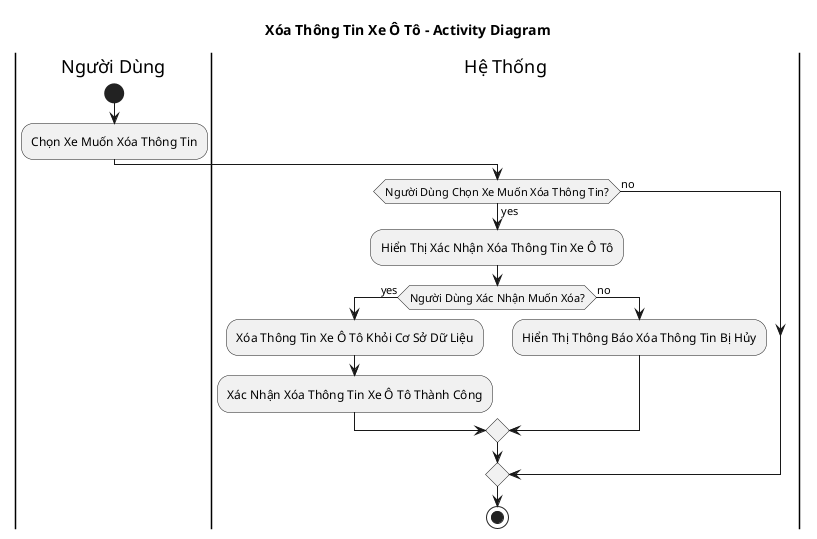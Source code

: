 @startuml
title Xóa Thông Tin Xe Ô Tô - Activity Diagram

|Người Dùng|
start
:Chọn Xe Muốn Xóa Thông Tin;
|Hệ Thống|
if (Người Dùng Chọn Xe Muốn Xóa Thông Tin?) then (yes)
  :Hiển Thị Xác Nhận Xóa Thông Tin Xe Ô Tô;
  if (Người Dùng Xác Nhận Muốn Xóa?) then (yes)
    :Xóa Thông Tin Xe Ô Tô Khỏi Cơ Sở Dữ Liệu;
    :Xác Nhận Xóa Thông Tin Xe Ô Tô Thành Công;
  else (no)
    :Hiển Thị Thông Báo Xóa Thông Tin Bị Hủy;
  endif
else (no)
endif
stop
@enduml